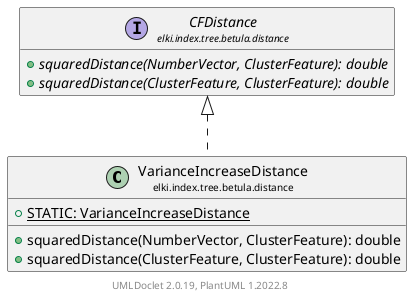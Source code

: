 @startuml
    remove .*\.(Instance|Par|Parameterizer|Factory)$
    set namespaceSeparator none
    hide empty fields
    hide empty methods

    class "<size:14>VarianceIncreaseDistance\n<size:10>elki.index.tree.betula.distance" as elki.index.tree.betula.distance.VarianceIncreaseDistance [[VarianceIncreaseDistance.html]] {
        {static} +STATIC: VarianceIncreaseDistance
        +squaredDistance(NumberVector, ClusterFeature): double
        +squaredDistance(ClusterFeature, ClusterFeature): double
    }

    interface "<size:14>CFDistance\n<size:10>elki.index.tree.betula.distance" as elki.index.tree.betula.distance.CFDistance [[CFDistance.html]] {
        {abstract} +squaredDistance(NumberVector, ClusterFeature): double
        {abstract} +squaredDistance(ClusterFeature, ClusterFeature): double
    }
    class "<size:14>VarianceIncreaseDistance.Par\n<size:10>elki.index.tree.betula.distance" as elki.index.tree.betula.distance.VarianceIncreaseDistance.Par [[VarianceIncreaseDistance.Par.html]]

    elki.index.tree.betula.distance.CFDistance <|.. elki.index.tree.betula.distance.VarianceIncreaseDistance
    elki.index.tree.betula.distance.VarianceIncreaseDistance +-- elki.index.tree.betula.distance.VarianceIncreaseDistance.Par

    center footer UMLDoclet 2.0.19, PlantUML 1.2022.8
@enduml
